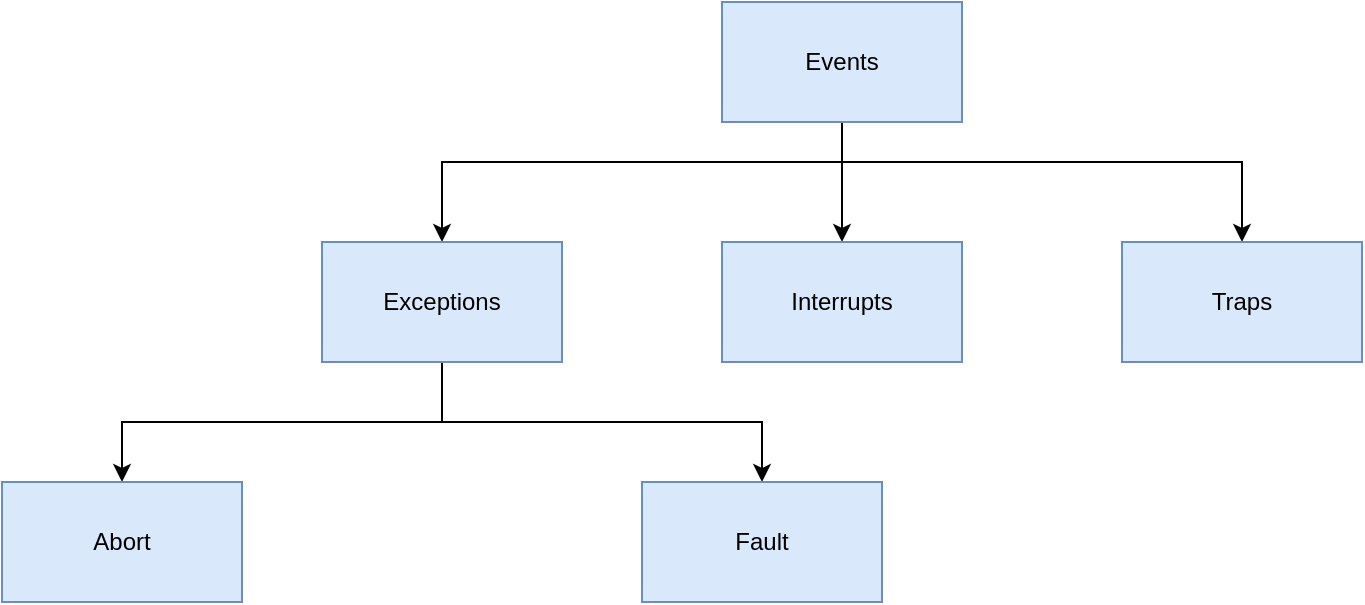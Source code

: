 <mxfile version="13.4.6" type="github">
  <diagram id="qZ07zzYHzGofy6tov5Hd" name="Page-1">
    <mxGraphModel dx="2893" dy="1105" grid="1" gridSize="10" guides="1" tooltips="1" connect="1" arrows="1" fold="1" page="1" pageScale="1" pageWidth="827" pageHeight="1169" math="0" shadow="0">
      <root>
        <mxCell id="0" />
        <mxCell id="1" parent="0" />
        <mxCell id="8w76aDM2Oja_5lK2uxeL-5" style="edgeStyle=orthogonalEdgeStyle;rounded=0;orthogonalLoop=1;jettySize=auto;html=1;entryX=0.5;entryY=0;entryDx=0;entryDy=0;" edge="1" parent="1" source="8w76aDM2Oja_5lK2uxeL-1" target="8w76aDM2Oja_5lK2uxeL-4">
          <mxGeometry relative="1" as="geometry" />
        </mxCell>
        <mxCell id="8w76aDM2Oja_5lK2uxeL-6" style="edgeStyle=orthogonalEdgeStyle;rounded=0;orthogonalLoop=1;jettySize=auto;html=1;entryX=0.5;entryY=0;entryDx=0;entryDy=0;" edge="1" parent="1" source="8w76aDM2Oja_5lK2uxeL-1" target="8w76aDM2Oja_5lK2uxeL-2">
          <mxGeometry relative="1" as="geometry">
            <Array as="points">
              <mxPoint x="380" y="240" />
              <mxPoint x="180" y="240" />
            </Array>
          </mxGeometry>
        </mxCell>
        <mxCell id="8w76aDM2Oja_5lK2uxeL-7" style="edgeStyle=orthogonalEdgeStyle;rounded=0;orthogonalLoop=1;jettySize=auto;html=1;entryX=0.5;entryY=0;entryDx=0;entryDy=0;" edge="1" parent="1" source="8w76aDM2Oja_5lK2uxeL-1" target="8w76aDM2Oja_5lK2uxeL-3">
          <mxGeometry relative="1" as="geometry">
            <Array as="points">
              <mxPoint x="380" y="240" />
              <mxPoint x="580" y="240" />
            </Array>
          </mxGeometry>
        </mxCell>
        <mxCell id="8w76aDM2Oja_5lK2uxeL-1" value="Events" style="rounded=0;whiteSpace=wrap;html=1;fillColor=#dae8fc;strokeColor=#6c8ebf;" vertex="1" parent="1">
          <mxGeometry x="320" y="160" width="120" height="60" as="geometry" />
        </mxCell>
        <mxCell id="8w76aDM2Oja_5lK2uxeL-10" style="edgeStyle=orthogonalEdgeStyle;rounded=0;orthogonalLoop=1;jettySize=auto;html=1;entryX=0.5;entryY=0;entryDx=0;entryDy=0;" edge="1" parent="1" source="8w76aDM2Oja_5lK2uxeL-2" target="8w76aDM2Oja_5lK2uxeL-8">
          <mxGeometry relative="1" as="geometry">
            <Array as="points">
              <mxPoint x="180" y="370" />
              <mxPoint x="20" y="370" />
            </Array>
          </mxGeometry>
        </mxCell>
        <mxCell id="8w76aDM2Oja_5lK2uxeL-11" style="edgeStyle=orthogonalEdgeStyle;rounded=0;orthogonalLoop=1;jettySize=auto;html=1;entryX=0.5;entryY=0;entryDx=0;entryDy=0;" edge="1" parent="1" source="8w76aDM2Oja_5lK2uxeL-2" target="8w76aDM2Oja_5lK2uxeL-9">
          <mxGeometry relative="1" as="geometry">
            <Array as="points">
              <mxPoint x="180" y="370" />
              <mxPoint x="340" y="370" />
            </Array>
          </mxGeometry>
        </mxCell>
        <mxCell id="8w76aDM2Oja_5lK2uxeL-2" value="Exceptions" style="rounded=0;whiteSpace=wrap;html=1;fillColor=#dae8fc;strokeColor=#6c8ebf;" vertex="1" parent="1">
          <mxGeometry x="120" y="280" width="120" height="60" as="geometry" />
        </mxCell>
        <mxCell id="8w76aDM2Oja_5lK2uxeL-3" value="Traps" style="rounded=0;whiteSpace=wrap;html=1;fillColor=#dae8fc;strokeColor=#6c8ebf;" vertex="1" parent="1">
          <mxGeometry x="520" y="280" width="120" height="60" as="geometry" />
        </mxCell>
        <mxCell id="8w76aDM2Oja_5lK2uxeL-4" value="Interrupts" style="rounded=0;whiteSpace=wrap;html=1;fillColor=#dae8fc;strokeColor=#6c8ebf;" vertex="1" parent="1">
          <mxGeometry x="320" y="280" width="120" height="60" as="geometry" />
        </mxCell>
        <mxCell id="8w76aDM2Oja_5lK2uxeL-8" value="Abort" style="rounded=0;whiteSpace=wrap;html=1;fillColor=#dae8fc;strokeColor=#6c8ebf;" vertex="1" parent="1">
          <mxGeometry x="-40" y="400" width="120" height="60" as="geometry" />
        </mxCell>
        <mxCell id="8w76aDM2Oja_5lK2uxeL-9" value="Fault" style="rounded=0;whiteSpace=wrap;html=1;fillColor=#dae8fc;strokeColor=#6c8ebf;" vertex="1" parent="1">
          <mxGeometry x="280" y="400" width="120" height="60" as="geometry" />
        </mxCell>
      </root>
    </mxGraphModel>
  </diagram>
</mxfile>
